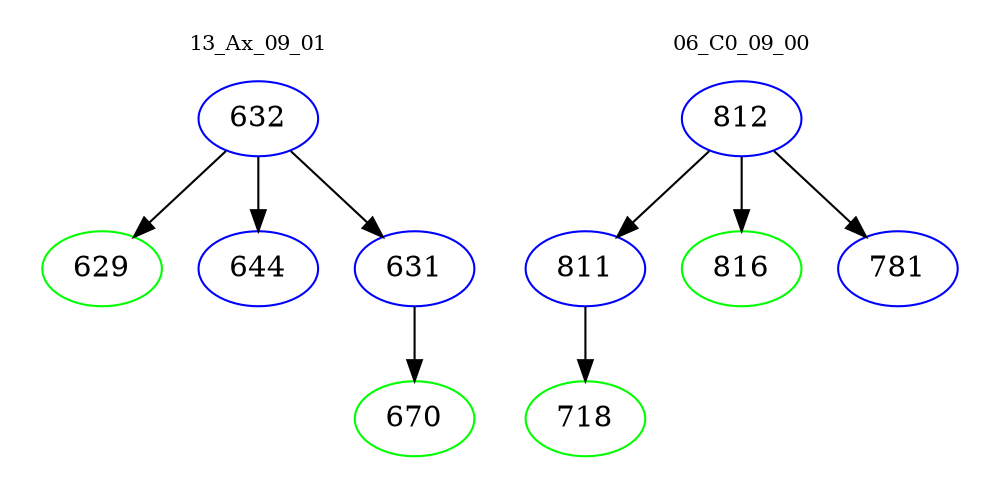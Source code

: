 digraph{
subgraph cluster_0 {
color = white
label = "13_Ax_09_01";
fontsize=10;
T0_632 [label="632", color="blue"]
T0_632 -> T0_629 [color="black"]
T0_629 [label="629", color="green"]
T0_632 -> T0_644 [color="black"]
T0_644 [label="644", color="blue"]
T0_632 -> T0_631 [color="black"]
T0_631 [label="631", color="blue"]
T0_631 -> T0_670 [color="black"]
T0_670 [label="670", color="green"]
}
subgraph cluster_1 {
color = white
label = "06_C0_09_00";
fontsize=10;
T1_812 [label="812", color="blue"]
T1_812 -> T1_811 [color="black"]
T1_811 [label="811", color="blue"]
T1_811 -> T1_718 [color="black"]
T1_718 [label="718", color="green"]
T1_812 -> T1_816 [color="black"]
T1_816 [label="816", color="green"]
T1_812 -> T1_781 [color="black"]
T1_781 [label="781", color="blue"]
}
}
